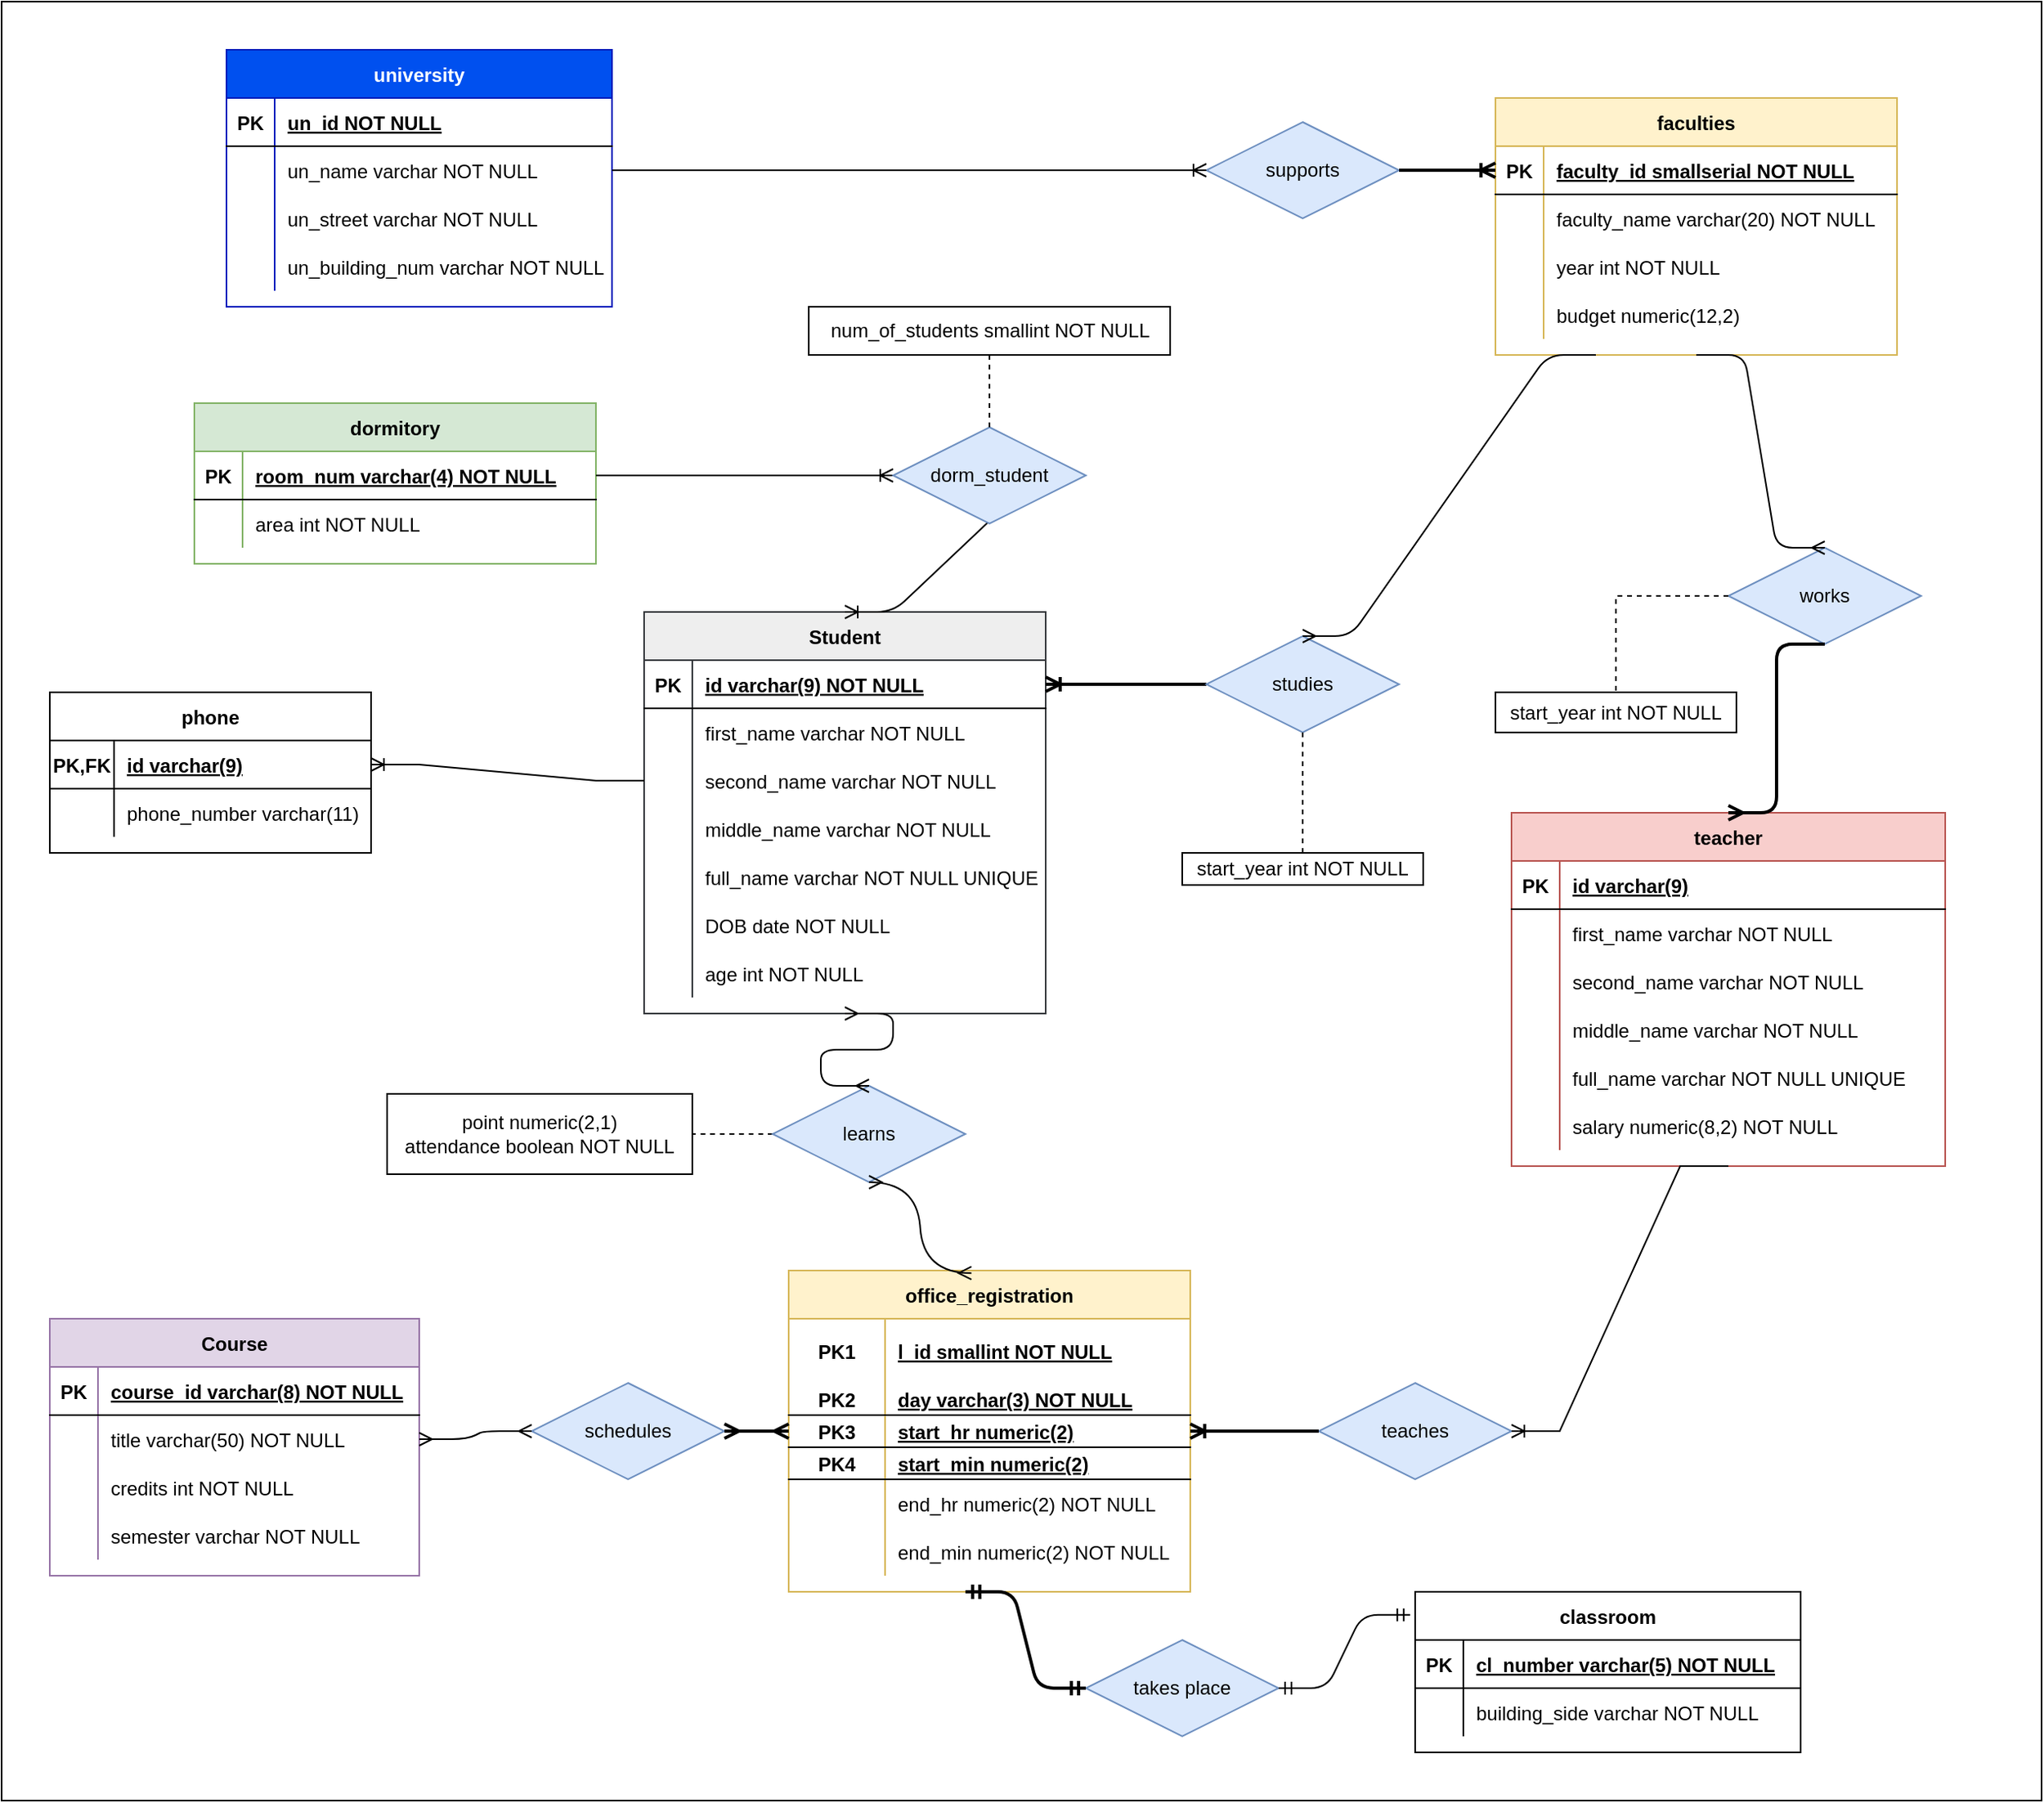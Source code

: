 <mxfile version="15.4.3" type="device"><diagram id="R2lEEEUBdFMjLlhIrx00" name="Page-1"><mxGraphModel dx="2141" dy="715" grid="1" gridSize="10" guides="1" tooltips="1" connect="1" arrows="1" fold="1" page="1" pageScale="1" pageWidth="850" pageHeight="1100" math="0" shadow="0" extFonts="Permanent Marker^https://fonts.googleapis.com/css?family=Permanent+Marker"><root><mxCell id="0"/><mxCell id="1" parent="0"/><mxCell id="9SO_1RbYTi_O8wC_9cho-246" value="" style="rounded=0;whiteSpace=wrap;html=1;strokeColor=#000000;" vertex="1" parent="1"><mxGeometry x="-100" y="20" width="1270" height="1120" as="geometry"/></mxCell><mxCell id="C-vyLk0tnHw3VtMMgP7b-13" value="Student" style="shape=table;startSize=30;container=1;collapsible=1;childLayout=tableLayout;fixedRows=1;rowLines=0;fontStyle=1;align=center;resizeLast=1;fillColor=#eeeeee;strokeColor=#36393d;" parent="1" vertex="1"><mxGeometry x="300" y="400" width="250" height="250" as="geometry"/></mxCell><mxCell id="C-vyLk0tnHw3VtMMgP7b-14" value="" style="shape=partialRectangle;collapsible=0;dropTarget=0;pointerEvents=0;fillColor=none;points=[[0,0.5],[1,0.5]];portConstraint=eastwest;top=0;left=0;right=0;bottom=1;" parent="C-vyLk0tnHw3VtMMgP7b-13" vertex="1"><mxGeometry y="30" width="250" height="30" as="geometry"/></mxCell><mxCell id="C-vyLk0tnHw3VtMMgP7b-15" value="PK" style="shape=partialRectangle;overflow=hidden;connectable=0;fillColor=none;top=0;left=0;bottom=0;right=0;fontStyle=1;" parent="C-vyLk0tnHw3VtMMgP7b-14" vertex="1"><mxGeometry width="30" height="30" as="geometry"><mxRectangle width="30" height="30" as="alternateBounds"/></mxGeometry></mxCell><mxCell id="C-vyLk0tnHw3VtMMgP7b-16" value="id varchar(9) NOT NULL " style="shape=partialRectangle;overflow=hidden;connectable=0;fillColor=none;top=0;left=0;bottom=0;right=0;align=left;spacingLeft=6;fontStyle=5;" parent="C-vyLk0tnHw3VtMMgP7b-14" vertex="1"><mxGeometry x="30" width="220" height="30" as="geometry"><mxRectangle width="220" height="30" as="alternateBounds"/></mxGeometry></mxCell><mxCell id="C-vyLk0tnHw3VtMMgP7b-20" value="" style="shape=partialRectangle;collapsible=0;dropTarget=0;pointerEvents=0;fillColor=none;points=[[0,0.5],[1,0.5]];portConstraint=eastwest;top=0;left=0;right=0;bottom=0;" parent="C-vyLk0tnHw3VtMMgP7b-13" vertex="1"><mxGeometry y="60" width="250" height="30" as="geometry"/></mxCell><mxCell id="C-vyLk0tnHw3VtMMgP7b-21" value="" style="shape=partialRectangle;overflow=hidden;connectable=0;fillColor=none;top=0;left=0;bottom=0;right=0;" parent="C-vyLk0tnHw3VtMMgP7b-20" vertex="1"><mxGeometry width="30" height="30" as="geometry"><mxRectangle width="30" height="30" as="alternateBounds"/></mxGeometry></mxCell><mxCell id="C-vyLk0tnHw3VtMMgP7b-22" value="first_name varchar NOT NULL" style="shape=partialRectangle;overflow=hidden;connectable=0;fillColor=none;top=0;left=0;bottom=0;right=0;align=left;spacingLeft=6;" parent="C-vyLk0tnHw3VtMMgP7b-20" vertex="1"><mxGeometry x="30" width="220" height="30" as="geometry"><mxRectangle width="220" height="30" as="alternateBounds"/></mxGeometry></mxCell><mxCell id="9SO_1RbYTi_O8wC_9cho-7" style="shape=partialRectangle;collapsible=0;dropTarget=0;pointerEvents=0;fillColor=none;points=[[0,0.5],[1,0.5]];portConstraint=eastwest;top=0;left=0;right=0;bottom=0;" vertex="1" parent="C-vyLk0tnHw3VtMMgP7b-13"><mxGeometry y="90" width="250" height="30" as="geometry"/></mxCell><mxCell id="9SO_1RbYTi_O8wC_9cho-8" style="shape=partialRectangle;overflow=hidden;connectable=0;fillColor=none;top=0;left=0;bottom=0;right=0;" vertex="1" parent="9SO_1RbYTi_O8wC_9cho-7"><mxGeometry width="30" height="30" as="geometry"><mxRectangle width="30" height="30" as="alternateBounds"/></mxGeometry></mxCell><mxCell id="9SO_1RbYTi_O8wC_9cho-9" value="second_name varchar NOT NULL" style="shape=partialRectangle;overflow=hidden;connectable=0;fillColor=none;top=0;left=0;bottom=0;right=0;align=left;spacingLeft=6;" vertex="1" parent="9SO_1RbYTi_O8wC_9cho-7"><mxGeometry x="30" width="220" height="30" as="geometry"><mxRectangle width="220" height="30" as="alternateBounds"/></mxGeometry></mxCell><mxCell id="9SO_1RbYTi_O8wC_9cho-10" style="shape=partialRectangle;collapsible=0;dropTarget=0;pointerEvents=0;fillColor=none;points=[[0,0.5],[1,0.5]];portConstraint=eastwest;top=0;left=0;right=0;bottom=0;" vertex="1" parent="C-vyLk0tnHw3VtMMgP7b-13"><mxGeometry y="120" width="250" height="30" as="geometry"/></mxCell><mxCell id="9SO_1RbYTi_O8wC_9cho-11" style="shape=partialRectangle;overflow=hidden;connectable=0;fillColor=none;top=0;left=0;bottom=0;right=0;" vertex="1" parent="9SO_1RbYTi_O8wC_9cho-10"><mxGeometry width="30" height="30" as="geometry"><mxRectangle width="30" height="30" as="alternateBounds"/></mxGeometry></mxCell><mxCell id="9SO_1RbYTi_O8wC_9cho-12" value="middle_name varchar NOT NULL" style="shape=partialRectangle;overflow=hidden;connectable=0;fillColor=none;top=0;left=0;bottom=0;right=0;align=left;spacingLeft=6;" vertex="1" parent="9SO_1RbYTi_O8wC_9cho-10"><mxGeometry x="30" width="220" height="30" as="geometry"><mxRectangle width="220" height="30" as="alternateBounds"/></mxGeometry></mxCell><mxCell id="9SO_1RbYTi_O8wC_9cho-13" style="shape=partialRectangle;collapsible=0;dropTarget=0;pointerEvents=0;fillColor=none;points=[[0,0.5],[1,0.5]];portConstraint=eastwest;top=0;left=0;right=0;bottom=0;" vertex="1" parent="C-vyLk0tnHw3VtMMgP7b-13"><mxGeometry y="150" width="250" height="30" as="geometry"/></mxCell><mxCell id="9SO_1RbYTi_O8wC_9cho-14" style="shape=partialRectangle;overflow=hidden;connectable=0;fillColor=none;top=0;left=0;bottom=0;right=0;" vertex="1" parent="9SO_1RbYTi_O8wC_9cho-13"><mxGeometry width="30" height="30" as="geometry"><mxRectangle width="30" height="30" as="alternateBounds"/></mxGeometry></mxCell><mxCell id="9SO_1RbYTi_O8wC_9cho-15" value="full_name varchar NOT NULL UNIQUE" style="shape=partialRectangle;overflow=hidden;connectable=0;fillColor=none;top=0;left=0;bottom=0;right=0;align=left;spacingLeft=6;" vertex="1" parent="9SO_1RbYTi_O8wC_9cho-13"><mxGeometry x="30" width="220" height="30" as="geometry"><mxRectangle width="220" height="30" as="alternateBounds"/></mxGeometry></mxCell><mxCell id="9SO_1RbYTi_O8wC_9cho-16" style="shape=partialRectangle;collapsible=0;dropTarget=0;pointerEvents=0;fillColor=none;points=[[0,0.5],[1,0.5]];portConstraint=eastwest;top=0;left=0;right=0;bottom=0;" vertex="1" parent="C-vyLk0tnHw3VtMMgP7b-13"><mxGeometry y="180" width="250" height="30" as="geometry"/></mxCell><mxCell id="9SO_1RbYTi_O8wC_9cho-17" style="shape=partialRectangle;overflow=hidden;connectable=0;fillColor=none;top=0;left=0;bottom=0;right=0;" vertex="1" parent="9SO_1RbYTi_O8wC_9cho-16"><mxGeometry width="30" height="30" as="geometry"><mxRectangle width="30" height="30" as="alternateBounds"/></mxGeometry></mxCell><mxCell id="9SO_1RbYTi_O8wC_9cho-18" value="DOB date NOT NULL" style="shape=partialRectangle;overflow=hidden;connectable=0;fillColor=none;top=0;left=0;bottom=0;right=0;align=left;spacingLeft=6;" vertex="1" parent="9SO_1RbYTi_O8wC_9cho-16"><mxGeometry x="30" width="220" height="30" as="geometry"><mxRectangle width="220" height="30" as="alternateBounds"/></mxGeometry></mxCell><mxCell id="9SO_1RbYTi_O8wC_9cho-19" style="shape=partialRectangle;collapsible=0;dropTarget=0;pointerEvents=0;fillColor=none;points=[[0,0.5],[1,0.5]];portConstraint=eastwest;top=0;left=0;right=0;bottom=0;" vertex="1" parent="C-vyLk0tnHw3VtMMgP7b-13"><mxGeometry y="210" width="250" height="30" as="geometry"/></mxCell><mxCell id="9SO_1RbYTi_O8wC_9cho-20" style="shape=partialRectangle;overflow=hidden;connectable=0;fillColor=none;top=0;left=0;bottom=0;right=0;" vertex="1" parent="9SO_1RbYTi_O8wC_9cho-19"><mxGeometry width="30" height="30" as="geometry"><mxRectangle width="30" height="30" as="alternateBounds"/></mxGeometry></mxCell><mxCell id="9SO_1RbYTi_O8wC_9cho-21" value="age int NOT NULL" style="shape=partialRectangle;overflow=hidden;connectable=0;fillColor=none;top=0;left=0;bottom=0;right=0;align=left;spacingLeft=6;" vertex="1" parent="9SO_1RbYTi_O8wC_9cho-19"><mxGeometry x="30" width="220" height="30" as="geometry"><mxRectangle width="220" height="30" as="alternateBounds"/></mxGeometry></mxCell><mxCell id="C-vyLk0tnHw3VtMMgP7b-23" value="dormitory" style="shape=table;startSize=30;container=1;collapsible=1;childLayout=tableLayout;fixedRows=1;rowLines=0;fontStyle=1;align=center;resizeLast=1;fillColor=#d5e8d4;strokeColor=#82b366;" parent="1" vertex="1"><mxGeometry x="20" y="270" width="250" height="100" as="geometry"/></mxCell><mxCell id="C-vyLk0tnHw3VtMMgP7b-24" value="" style="shape=partialRectangle;collapsible=0;dropTarget=0;pointerEvents=0;fillColor=none;points=[[0,0.5],[1,0.5]];portConstraint=eastwest;top=0;left=0;right=0;bottom=1;" parent="C-vyLk0tnHw3VtMMgP7b-23" vertex="1"><mxGeometry y="30" width="250" height="30" as="geometry"/></mxCell><mxCell id="C-vyLk0tnHw3VtMMgP7b-25" value="PK" style="shape=partialRectangle;overflow=hidden;connectable=0;fillColor=none;top=0;left=0;bottom=0;right=0;fontStyle=1;" parent="C-vyLk0tnHw3VtMMgP7b-24" vertex="1"><mxGeometry width="30" height="30" as="geometry"><mxRectangle width="30" height="30" as="alternateBounds"/></mxGeometry></mxCell><mxCell id="C-vyLk0tnHw3VtMMgP7b-26" value="room_num varchar(4) NOT NULL " style="shape=partialRectangle;overflow=hidden;connectable=0;fillColor=none;top=0;left=0;bottom=0;right=0;align=left;spacingLeft=6;fontStyle=5;" parent="C-vyLk0tnHw3VtMMgP7b-24" vertex="1"><mxGeometry x="30" width="220" height="30" as="geometry"><mxRectangle width="220" height="30" as="alternateBounds"/></mxGeometry></mxCell><mxCell id="C-vyLk0tnHw3VtMMgP7b-27" value="" style="shape=partialRectangle;collapsible=0;dropTarget=0;pointerEvents=0;fillColor=none;points=[[0,0.5],[1,0.5]];portConstraint=eastwest;top=0;left=0;right=0;bottom=0;" parent="C-vyLk0tnHw3VtMMgP7b-23" vertex="1"><mxGeometry y="60" width="250" height="30" as="geometry"/></mxCell><mxCell id="C-vyLk0tnHw3VtMMgP7b-28" value="" style="shape=partialRectangle;overflow=hidden;connectable=0;fillColor=none;top=0;left=0;bottom=0;right=0;" parent="C-vyLk0tnHw3VtMMgP7b-27" vertex="1"><mxGeometry width="30" height="30" as="geometry"><mxRectangle width="30" height="30" as="alternateBounds"/></mxGeometry></mxCell><mxCell id="C-vyLk0tnHw3VtMMgP7b-29" value="area int NOT NULL" style="shape=partialRectangle;overflow=hidden;connectable=0;fillColor=none;top=0;left=0;bottom=0;right=0;align=left;spacingLeft=6;" parent="C-vyLk0tnHw3VtMMgP7b-27" vertex="1"><mxGeometry x="30" width="220" height="30" as="geometry"><mxRectangle width="220" height="30" as="alternateBounds"/></mxGeometry></mxCell><mxCell id="9SO_1RbYTi_O8wC_9cho-22" value="" style="edgeStyle=entityRelationEdgeStyle;fontSize=12;html=1;endArrow=ERoneToMany;rounded=0;exitX=1;exitY=0.5;exitDx=0;exitDy=0;entryX=0;entryY=0.5;entryDx=0;entryDy=0;" edge="1" parent="1" source="C-vyLk0tnHw3VtMMgP7b-24" target="9SO_1RbYTi_O8wC_9cho-40"><mxGeometry width="100" height="100" relative="1" as="geometry"><mxPoint x="280" y="310" as="sourcePoint"/><mxPoint x="380" y="210" as="targetPoint"/></mxGeometry></mxCell><mxCell id="9SO_1RbYTi_O8wC_9cho-23" value="" style="edgeStyle=entityRelationEdgeStyle;fontSize=12;html=1;endArrow=ERoneToMany;rounded=1;exitX=1;exitY=0.5;exitDx=0;exitDy=0;entryX=0.5;entryY=0;entryDx=0;entryDy=0;" edge="1" parent="1" source="9SO_1RbYTi_O8wC_9cho-40" target="C-vyLk0tnHw3VtMMgP7b-13"><mxGeometry width="100" height="100" relative="1" as="geometry"><mxPoint x="260" y="430" as="sourcePoint"/><mxPoint x="360" y="330" as="targetPoint"/></mxGeometry></mxCell><mxCell id="9SO_1RbYTi_O8wC_9cho-26" value="phone" style="shape=table;startSize=30;container=1;collapsible=1;childLayout=tableLayout;fixedRows=1;rowLines=0;fontStyle=1;align=center;resizeLast=1;strokeColor=default;" vertex="1" parent="1"><mxGeometry x="-70" y="450" width="200" height="100" as="geometry"/></mxCell><mxCell id="9SO_1RbYTi_O8wC_9cho-27" value="" style="shape=partialRectangle;collapsible=0;dropTarget=0;pointerEvents=0;fillColor=none;top=0;left=0;bottom=1;right=0;points=[[0,0.5],[1,0.5]];portConstraint=eastwest;strokeColor=default;" vertex="1" parent="9SO_1RbYTi_O8wC_9cho-26"><mxGeometry y="30" width="200" height="30" as="geometry"/></mxCell><mxCell id="9SO_1RbYTi_O8wC_9cho-28" value="PK,FK" style="shape=partialRectangle;connectable=0;fillColor=none;top=0;left=0;bottom=0;right=0;fontStyle=1;overflow=hidden;strokeColor=default;" vertex="1" parent="9SO_1RbYTi_O8wC_9cho-27"><mxGeometry width="40" height="30" as="geometry"><mxRectangle width="40" height="30" as="alternateBounds"/></mxGeometry></mxCell><mxCell id="9SO_1RbYTi_O8wC_9cho-29" value="id varchar(9)" style="shape=partialRectangle;connectable=0;fillColor=none;top=0;left=0;bottom=0;right=0;align=left;spacingLeft=6;fontStyle=5;overflow=hidden;strokeColor=default;" vertex="1" parent="9SO_1RbYTi_O8wC_9cho-27"><mxGeometry x="40" width="160" height="30" as="geometry"><mxRectangle width="160" height="30" as="alternateBounds"/></mxGeometry></mxCell><mxCell id="9SO_1RbYTi_O8wC_9cho-30" value="" style="shape=partialRectangle;collapsible=0;dropTarget=0;pointerEvents=0;fillColor=none;top=0;left=0;bottom=0;right=0;points=[[0,0.5],[1,0.5]];portConstraint=eastwest;strokeColor=default;" vertex="1" parent="9SO_1RbYTi_O8wC_9cho-26"><mxGeometry y="60" width="200" height="30" as="geometry"/></mxCell><mxCell id="9SO_1RbYTi_O8wC_9cho-31" value="" style="shape=partialRectangle;connectable=0;fillColor=none;top=0;left=0;bottom=0;right=0;editable=1;overflow=hidden;strokeColor=default;" vertex="1" parent="9SO_1RbYTi_O8wC_9cho-30"><mxGeometry width="40" height="30" as="geometry"><mxRectangle width="40" height="30" as="alternateBounds"/></mxGeometry></mxCell><mxCell id="9SO_1RbYTi_O8wC_9cho-32" value="phone_number varchar(11)" style="shape=partialRectangle;connectable=0;fillColor=none;top=0;left=0;bottom=0;right=0;align=left;spacingLeft=6;overflow=hidden;strokeColor=default;" vertex="1" parent="9SO_1RbYTi_O8wC_9cho-30"><mxGeometry x="40" width="160" height="30" as="geometry"><mxRectangle width="160" height="30" as="alternateBounds"/></mxGeometry></mxCell><mxCell id="9SO_1RbYTi_O8wC_9cho-39" value="" style="edgeStyle=entityRelationEdgeStyle;fontSize=12;html=1;endArrow=ERoneToMany;rounded=0;exitX=0;exitY=0.5;exitDx=0;exitDy=0;entryX=1;entryY=0.5;entryDx=0;entryDy=0;" edge="1" parent="1" source="9SO_1RbYTi_O8wC_9cho-7" target="9SO_1RbYTi_O8wC_9cho-27"><mxGeometry width="100" height="100" relative="1" as="geometry"><mxPoint x="350" y="610" as="sourcePoint"/><mxPoint x="450" y="510" as="targetPoint"/></mxGeometry></mxCell><mxCell id="9SO_1RbYTi_O8wC_9cho-40" value="dorm_student" style="shape=rhombus;perimeter=rhombusPerimeter;whiteSpace=wrap;html=1;align=center;strokeColor=#6c8ebf;fillColor=#dae8fc;" vertex="1" parent="1"><mxGeometry x="455" y="285" width="120" height="60" as="geometry"/></mxCell><mxCell id="9SO_1RbYTi_O8wC_9cho-41" value="&lt;span style=&quot;text-align: left&quot;&gt;num_of_students smallint NOT NULL&lt;/span&gt;" style="whiteSpace=wrap;html=1;align=center;strokeColor=default;" vertex="1" parent="1"><mxGeometry x="402.5" y="210" width="225" height="30" as="geometry"/></mxCell><mxCell id="9SO_1RbYTi_O8wC_9cho-44" value="" style="endArrow=none;html=1;rounded=0;dashed=1;edgeStyle=orthogonalEdgeStyle;exitX=0.5;exitY=1;exitDx=0;exitDy=0;entryX=0.5;entryY=0;entryDx=0;entryDy=0;" edge="1" parent="1" source="9SO_1RbYTi_O8wC_9cho-41" target="9SO_1RbYTi_O8wC_9cho-40"><mxGeometry relative="1" as="geometry"><mxPoint x="410" y="330" as="sourcePoint"/><mxPoint x="570" y="330" as="targetPoint"/></mxGeometry></mxCell><mxCell id="9SO_1RbYTi_O8wC_9cho-46" value="Course" style="shape=table;startSize=30;container=1;collapsible=1;childLayout=tableLayout;fixedRows=1;rowLines=0;fontStyle=1;align=center;resizeLast=1;strokeColor=#9673a6;fillColor=#e1d5e7;" vertex="1" parent="1"><mxGeometry x="-70" y="840" width="230" height="160" as="geometry"/></mxCell><mxCell id="9SO_1RbYTi_O8wC_9cho-47" value="" style="shape=partialRectangle;collapsible=0;dropTarget=0;pointerEvents=0;fillColor=none;top=0;left=0;bottom=1;right=0;points=[[0,0.5],[1,0.5]];portConstraint=eastwest;strokeColor=default;" vertex="1" parent="9SO_1RbYTi_O8wC_9cho-46"><mxGeometry y="30" width="230" height="30" as="geometry"/></mxCell><mxCell id="9SO_1RbYTi_O8wC_9cho-48" value="PK" style="shape=partialRectangle;connectable=0;fillColor=none;top=0;left=0;bottom=0;right=0;fontStyle=1;overflow=hidden;strokeColor=default;" vertex="1" parent="9SO_1RbYTi_O8wC_9cho-47"><mxGeometry width="30" height="30" as="geometry"><mxRectangle width="30" height="30" as="alternateBounds"/></mxGeometry></mxCell><mxCell id="9SO_1RbYTi_O8wC_9cho-49" value="course_id varchar(8) NOT NULL" style="shape=partialRectangle;connectable=0;fillColor=none;top=0;left=0;bottom=0;right=0;align=left;spacingLeft=6;fontStyle=5;overflow=hidden;strokeColor=default;" vertex="1" parent="9SO_1RbYTi_O8wC_9cho-47"><mxGeometry x="30" width="200" height="30" as="geometry"><mxRectangle width="200" height="30" as="alternateBounds"/></mxGeometry></mxCell><mxCell id="9SO_1RbYTi_O8wC_9cho-50" value="" style="shape=partialRectangle;collapsible=0;dropTarget=0;pointerEvents=0;fillColor=none;top=0;left=0;bottom=0;right=0;points=[[0,0.5],[1,0.5]];portConstraint=eastwest;strokeColor=default;" vertex="1" parent="9SO_1RbYTi_O8wC_9cho-46"><mxGeometry y="60" width="230" height="30" as="geometry"/></mxCell><mxCell id="9SO_1RbYTi_O8wC_9cho-51" value="" style="shape=partialRectangle;connectable=0;fillColor=none;top=0;left=0;bottom=0;right=0;editable=1;overflow=hidden;strokeColor=default;" vertex="1" parent="9SO_1RbYTi_O8wC_9cho-50"><mxGeometry width="30" height="30" as="geometry"><mxRectangle width="30" height="30" as="alternateBounds"/></mxGeometry></mxCell><mxCell id="9SO_1RbYTi_O8wC_9cho-52" value="title varchar(50) NOT NULL" style="shape=partialRectangle;connectable=0;fillColor=none;top=0;left=0;bottom=0;right=0;align=left;spacingLeft=6;overflow=hidden;strokeColor=default;" vertex="1" parent="9SO_1RbYTi_O8wC_9cho-50"><mxGeometry x="30" width="200" height="30" as="geometry"><mxRectangle width="200" height="30" as="alternateBounds"/></mxGeometry></mxCell><mxCell id="9SO_1RbYTi_O8wC_9cho-53" value="" style="shape=partialRectangle;collapsible=0;dropTarget=0;pointerEvents=0;fillColor=none;top=0;left=0;bottom=0;right=0;points=[[0,0.5],[1,0.5]];portConstraint=eastwest;strokeColor=default;" vertex="1" parent="9SO_1RbYTi_O8wC_9cho-46"><mxGeometry y="90" width="230" height="30" as="geometry"/></mxCell><mxCell id="9SO_1RbYTi_O8wC_9cho-54" value="" style="shape=partialRectangle;connectable=0;fillColor=none;top=0;left=0;bottom=0;right=0;editable=1;overflow=hidden;strokeColor=default;" vertex="1" parent="9SO_1RbYTi_O8wC_9cho-53"><mxGeometry width="30" height="30" as="geometry"><mxRectangle width="30" height="30" as="alternateBounds"/></mxGeometry></mxCell><mxCell id="9SO_1RbYTi_O8wC_9cho-55" value="credits int NOT NULL" style="shape=partialRectangle;connectable=0;fillColor=none;top=0;left=0;bottom=0;right=0;align=left;spacingLeft=6;overflow=hidden;strokeColor=default;" vertex="1" parent="9SO_1RbYTi_O8wC_9cho-53"><mxGeometry x="30" width="200" height="30" as="geometry"><mxRectangle width="200" height="30" as="alternateBounds"/></mxGeometry></mxCell><mxCell id="9SO_1RbYTi_O8wC_9cho-56" value="" style="shape=partialRectangle;collapsible=0;dropTarget=0;pointerEvents=0;fillColor=none;top=0;left=0;bottom=0;right=0;points=[[0,0.5],[1,0.5]];portConstraint=eastwest;strokeColor=default;" vertex="1" parent="9SO_1RbYTi_O8wC_9cho-46"><mxGeometry y="120" width="230" height="30" as="geometry"/></mxCell><mxCell id="9SO_1RbYTi_O8wC_9cho-57" value="" style="shape=partialRectangle;connectable=0;fillColor=none;top=0;left=0;bottom=0;right=0;editable=1;overflow=hidden;strokeColor=default;" vertex="1" parent="9SO_1RbYTi_O8wC_9cho-56"><mxGeometry width="30" height="30" as="geometry"><mxRectangle width="30" height="30" as="alternateBounds"/></mxGeometry></mxCell><mxCell id="9SO_1RbYTi_O8wC_9cho-58" value="semester varchar NOT NULL" style="shape=partialRectangle;connectable=0;fillColor=none;top=0;left=0;bottom=0;right=0;align=left;spacingLeft=6;overflow=hidden;strokeColor=default;" vertex="1" parent="9SO_1RbYTi_O8wC_9cho-56"><mxGeometry x="30" width="200" height="30" as="geometry"><mxRectangle width="200" height="30" as="alternateBounds"/></mxGeometry></mxCell><mxCell id="9SO_1RbYTi_O8wC_9cho-238" style="edgeStyle=orthogonalEdgeStyle;curved=1;orthogonalLoop=1;jettySize=auto;html=1;entryX=1;entryY=0.5;entryDx=0;entryDy=0;endArrow=none;endFill=0;dashed=1;" edge="1" parent="1" source="9SO_1RbYTi_O8wC_9cho-59" target="9SO_1RbYTi_O8wC_9cho-182"><mxGeometry relative="1" as="geometry"/></mxCell><mxCell id="9SO_1RbYTi_O8wC_9cho-59" value="learns" style="shape=rhombus;perimeter=rhombusPerimeter;whiteSpace=wrap;html=1;align=center;strokeColor=#6c8ebf;fillColor=#dae8fc;" vertex="1" parent="1"><mxGeometry x="380" y="695" width="120" height="60" as="geometry"/></mxCell><mxCell id="9SO_1RbYTi_O8wC_9cho-106" value="office_registration" style="shape=table;startSize=30;container=1;collapsible=1;childLayout=tableLayout;fixedRows=1;rowLines=0;fontStyle=1;align=center;resizeLast=1;strokeColor=#d6b656;fillColor=#fff2cc;" vertex="1" parent="1"><mxGeometry x="390" y="810" width="250" height="200" as="geometry"/></mxCell><mxCell id="9SO_1RbYTi_O8wC_9cho-107" value="" style="shape=partialRectangle;collapsible=0;dropTarget=0;pointerEvents=0;fillColor=none;top=0;left=0;bottom=0;right=0;points=[[0,0.5],[1,0.5]];portConstraint=eastwest;strokeColor=#000000;" vertex="1" parent="9SO_1RbYTi_O8wC_9cho-106"><mxGeometry y="30" width="250" height="40" as="geometry"/></mxCell><mxCell id="9SO_1RbYTi_O8wC_9cho-108" value="PK1" style="shape=partialRectangle;connectable=0;fillColor=none;top=0;left=0;bottom=0;right=0;fontStyle=1;overflow=hidden;strokeColor=#000000;" vertex="1" parent="9SO_1RbYTi_O8wC_9cho-107"><mxGeometry width="60" height="40" as="geometry"><mxRectangle width="60" height="40" as="alternateBounds"/></mxGeometry></mxCell><mxCell id="9SO_1RbYTi_O8wC_9cho-109" value="l_id smallint NOT NULL" style="shape=partialRectangle;connectable=0;fillColor=none;top=0;left=0;bottom=0;right=0;align=left;spacingLeft=6;fontStyle=5;overflow=hidden;strokeColor=#000000;" vertex="1" parent="9SO_1RbYTi_O8wC_9cho-107"><mxGeometry x="60" width="190" height="40" as="geometry"><mxRectangle width="190" height="40" as="alternateBounds"/></mxGeometry></mxCell><mxCell id="9SO_1RbYTi_O8wC_9cho-131" style="shape=partialRectangle;collapsible=0;dropTarget=0;pointerEvents=0;fillColor=none;top=0;left=0;bottom=1;right=0;points=[[0,0.5],[1,0.5]];portConstraint=eastwest;strokeColor=#000000;" vertex="1" parent="9SO_1RbYTi_O8wC_9cho-106"><mxGeometry y="70" width="250" height="20" as="geometry"/></mxCell><mxCell id="9SO_1RbYTi_O8wC_9cho-132" value="PK2" style="shape=partialRectangle;connectable=0;fillColor=none;top=0;left=0;bottom=0;right=0;fontStyle=1;overflow=hidden;strokeColor=#000000;" vertex="1" parent="9SO_1RbYTi_O8wC_9cho-131"><mxGeometry width="60" height="20" as="geometry"><mxRectangle width="60" height="20" as="alternateBounds"/></mxGeometry></mxCell><mxCell id="9SO_1RbYTi_O8wC_9cho-133" value="day varchar(3) NOT NULL" style="shape=partialRectangle;connectable=0;fillColor=none;top=0;left=0;bottom=0;right=0;align=left;spacingLeft=6;fontStyle=5;overflow=hidden;strokeColor=#000000;" vertex="1" parent="9SO_1RbYTi_O8wC_9cho-131"><mxGeometry x="60" width="190" height="20" as="geometry"><mxRectangle width="190" height="20" as="alternateBounds"/></mxGeometry></mxCell><mxCell id="9SO_1RbYTi_O8wC_9cho-128" style="shape=partialRectangle;collapsible=0;dropTarget=0;pointerEvents=0;fillColor=none;top=0;left=0;bottom=1;right=0;points=[[0,0.5],[1,0.5]];portConstraint=eastwest;strokeColor=#000000;" vertex="1" parent="9SO_1RbYTi_O8wC_9cho-106"><mxGeometry y="90" width="250" height="20" as="geometry"/></mxCell><mxCell id="9SO_1RbYTi_O8wC_9cho-129" value="PK3" style="shape=partialRectangle;connectable=0;fillColor=none;top=0;left=0;bottom=0;right=0;fontStyle=1;overflow=hidden;strokeColor=#000000;" vertex="1" parent="9SO_1RbYTi_O8wC_9cho-128"><mxGeometry width="60" height="20" as="geometry"><mxRectangle width="60" height="20" as="alternateBounds"/></mxGeometry></mxCell><mxCell id="9SO_1RbYTi_O8wC_9cho-130" value="start_hr numeric(2)" style="shape=partialRectangle;connectable=0;fillColor=none;top=0;left=0;bottom=0;right=0;align=left;spacingLeft=6;fontStyle=5;overflow=hidden;strokeColor=#000000;" vertex="1" parent="9SO_1RbYTi_O8wC_9cho-128"><mxGeometry x="60" width="190" height="20" as="geometry"><mxRectangle width="190" height="20" as="alternateBounds"/></mxGeometry></mxCell><mxCell id="9SO_1RbYTi_O8wC_9cho-134" style="shape=partialRectangle;collapsible=0;dropTarget=0;pointerEvents=0;fillColor=none;top=0;left=0;bottom=1;right=0;points=[[0,0.5],[1,0.5]];portConstraint=eastwest;strokeColor=#000000;" vertex="1" parent="9SO_1RbYTi_O8wC_9cho-106"><mxGeometry y="110" width="250" height="20" as="geometry"/></mxCell><mxCell id="9SO_1RbYTi_O8wC_9cho-135" value="PK4" style="shape=partialRectangle;connectable=0;fillColor=none;top=0;left=0;bottom=0;right=0;fontStyle=1;overflow=hidden;strokeColor=#000000;" vertex="1" parent="9SO_1RbYTi_O8wC_9cho-134"><mxGeometry width="60" height="20" as="geometry"><mxRectangle width="60" height="20" as="alternateBounds"/></mxGeometry></mxCell><mxCell id="9SO_1RbYTi_O8wC_9cho-136" value="start_min numeric(2)" style="shape=partialRectangle;connectable=0;fillColor=none;top=0;left=0;bottom=0;right=0;align=left;spacingLeft=6;fontStyle=5;overflow=hidden;strokeColor=#000000;" vertex="1" parent="9SO_1RbYTi_O8wC_9cho-134"><mxGeometry x="60" width="190" height="20" as="geometry"><mxRectangle width="190" height="20" as="alternateBounds"/></mxGeometry></mxCell><mxCell id="9SO_1RbYTi_O8wC_9cho-113" value="" style="shape=partialRectangle;collapsible=0;dropTarget=0;pointerEvents=0;fillColor=none;top=0;left=0;bottom=0;right=0;points=[[0,0.5],[1,0.5]];portConstraint=eastwest;strokeColor=#000000;" vertex="1" parent="9SO_1RbYTi_O8wC_9cho-106"><mxGeometry y="130" width="250" height="30" as="geometry"/></mxCell><mxCell id="9SO_1RbYTi_O8wC_9cho-114" value="" style="shape=partialRectangle;connectable=0;fillColor=none;top=0;left=0;bottom=0;right=0;editable=1;overflow=hidden;strokeColor=#000000;" vertex="1" parent="9SO_1RbYTi_O8wC_9cho-113"><mxGeometry width="60" height="30" as="geometry"><mxRectangle width="60" height="30" as="alternateBounds"/></mxGeometry></mxCell><mxCell id="9SO_1RbYTi_O8wC_9cho-115" value="end_hr numeric(2) NOT NULL" style="shape=partialRectangle;connectable=0;fillColor=none;top=0;left=0;bottom=0;right=0;align=left;spacingLeft=6;overflow=hidden;strokeColor=#000000;" vertex="1" parent="9SO_1RbYTi_O8wC_9cho-113"><mxGeometry x="60" width="190" height="30" as="geometry"><mxRectangle width="190" height="30" as="alternateBounds"/></mxGeometry></mxCell><mxCell id="9SO_1RbYTi_O8wC_9cho-116" value="" style="shape=partialRectangle;collapsible=0;dropTarget=0;pointerEvents=0;fillColor=none;top=0;left=0;bottom=0;right=0;points=[[0,0.5],[1,0.5]];portConstraint=eastwest;strokeColor=#000000;" vertex="1" parent="9SO_1RbYTi_O8wC_9cho-106"><mxGeometry y="160" width="250" height="30" as="geometry"/></mxCell><mxCell id="9SO_1RbYTi_O8wC_9cho-117" value="" style="shape=partialRectangle;connectable=0;fillColor=none;top=0;left=0;bottom=0;right=0;editable=1;overflow=hidden;strokeColor=#000000;" vertex="1" parent="9SO_1RbYTi_O8wC_9cho-116"><mxGeometry width="60" height="30" as="geometry"><mxRectangle width="60" height="30" as="alternateBounds"/></mxGeometry></mxCell><mxCell id="9SO_1RbYTi_O8wC_9cho-118" value="end_min numeric(2) NOT NULL" style="shape=partialRectangle;connectable=0;fillColor=none;top=0;left=0;bottom=0;right=0;align=left;spacingLeft=6;overflow=hidden;strokeColor=#000000;" vertex="1" parent="9SO_1RbYTi_O8wC_9cho-116"><mxGeometry x="60" width="190" height="30" as="geometry"><mxRectangle width="190" height="30" as="alternateBounds"/></mxGeometry></mxCell><mxCell id="9SO_1RbYTi_O8wC_9cho-137" value="" style="edgeStyle=entityRelationEdgeStyle;fontSize=12;html=1;endArrow=ERmany;startArrow=ERmany;rounded=1;entryX=0.5;entryY=1;entryDx=0;entryDy=0;exitX=0.5;exitY=0;exitDx=0;exitDy=0;" edge="1" parent="1" source="9SO_1RbYTi_O8wC_9cho-59" target="C-vyLk0tnHw3VtMMgP7b-13"><mxGeometry width="100" height="100" relative="1" as="geometry"><mxPoint x="470" y="770" as="sourcePoint"/><mxPoint x="570" y="670" as="targetPoint"/></mxGeometry></mxCell><mxCell id="9SO_1RbYTi_O8wC_9cho-138" value="" style="edgeStyle=entityRelationEdgeStyle;fontSize=12;html=1;endArrow=ERmany;startArrow=ERmany;exitX=0.455;exitY=0.008;exitDx=0;exitDy=0;exitPerimeter=0;entryX=0.5;entryY=1;entryDx=0;entryDy=0;curved=1;" edge="1" parent="1" source="9SO_1RbYTi_O8wC_9cho-106" target="9SO_1RbYTi_O8wC_9cho-59"><mxGeometry width="100" height="100" relative="1" as="geometry"><mxPoint x="470" y="770" as="sourcePoint"/><mxPoint x="570" y="670" as="targetPoint"/></mxGeometry></mxCell><mxCell id="9SO_1RbYTi_O8wC_9cho-139" value="schedules" style="shape=rhombus;perimeter=rhombusPerimeter;whiteSpace=wrap;html=1;align=center;strokeColor=#6c8ebf;fillColor=#dae8fc;" vertex="1" parent="1"><mxGeometry x="230" y="880" width="120" height="60" as="geometry"/></mxCell><mxCell id="9SO_1RbYTi_O8wC_9cho-142" value="teacher" style="shape=table;startSize=30;container=1;collapsible=1;childLayout=tableLayout;fixedRows=1;rowLines=0;fontStyle=1;align=center;resizeLast=1;strokeColor=#b85450;fillColor=#f8cecc;" vertex="1" parent="1"><mxGeometry x="840" y="525" width="270" height="220" as="geometry"/></mxCell><mxCell id="9SO_1RbYTi_O8wC_9cho-143" value="" style="shape=partialRectangle;collapsible=0;dropTarget=0;pointerEvents=0;fillColor=none;top=0;left=0;bottom=1;right=0;points=[[0,0.5],[1,0.5]];portConstraint=eastwest;strokeColor=#000000;" vertex="1" parent="9SO_1RbYTi_O8wC_9cho-142"><mxGeometry y="30" width="270" height="30" as="geometry"/></mxCell><mxCell id="9SO_1RbYTi_O8wC_9cho-144" value="PK" style="shape=partialRectangle;connectable=0;fillColor=none;top=0;left=0;bottom=0;right=0;fontStyle=1;overflow=hidden;strokeColor=#000000;" vertex="1" parent="9SO_1RbYTi_O8wC_9cho-143"><mxGeometry width="30" height="30" as="geometry"><mxRectangle width="30" height="30" as="alternateBounds"/></mxGeometry></mxCell><mxCell id="9SO_1RbYTi_O8wC_9cho-145" value="id varchar(9)" style="shape=partialRectangle;connectable=0;fillColor=none;top=0;left=0;bottom=0;right=0;align=left;spacingLeft=6;fontStyle=5;overflow=hidden;strokeColor=#000000;" vertex="1" parent="9SO_1RbYTi_O8wC_9cho-143"><mxGeometry x="30" width="240" height="30" as="geometry"><mxRectangle width="240" height="30" as="alternateBounds"/></mxGeometry></mxCell><mxCell id="9SO_1RbYTi_O8wC_9cho-146" value="" style="shape=partialRectangle;collapsible=0;dropTarget=0;pointerEvents=0;fillColor=none;top=0;left=0;bottom=0;right=0;points=[[0,0.5],[1,0.5]];portConstraint=eastwest;strokeColor=#000000;" vertex="1" parent="9SO_1RbYTi_O8wC_9cho-142"><mxGeometry y="60" width="270" height="30" as="geometry"/></mxCell><mxCell id="9SO_1RbYTi_O8wC_9cho-147" value="" style="shape=partialRectangle;connectable=0;fillColor=none;top=0;left=0;bottom=0;right=0;editable=1;overflow=hidden;strokeColor=#000000;" vertex="1" parent="9SO_1RbYTi_O8wC_9cho-146"><mxGeometry width="30" height="30" as="geometry"><mxRectangle width="30" height="30" as="alternateBounds"/></mxGeometry></mxCell><mxCell id="9SO_1RbYTi_O8wC_9cho-148" value="first_name varchar NOT NULL" style="shape=partialRectangle;connectable=0;fillColor=none;top=0;left=0;bottom=0;right=0;align=left;spacingLeft=6;overflow=hidden;strokeColor=#000000;" vertex="1" parent="9SO_1RbYTi_O8wC_9cho-146"><mxGeometry x="30" width="240" height="30" as="geometry"><mxRectangle width="240" height="30" as="alternateBounds"/></mxGeometry></mxCell><mxCell id="9SO_1RbYTi_O8wC_9cho-149" value="" style="shape=partialRectangle;collapsible=0;dropTarget=0;pointerEvents=0;fillColor=none;top=0;left=0;bottom=0;right=0;points=[[0,0.5],[1,0.5]];portConstraint=eastwest;strokeColor=#000000;" vertex="1" parent="9SO_1RbYTi_O8wC_9cho-142"><mxGeometry y="90" width="270" height="30" as="geometry"/></mxCell><mxCell id="9SO_1RbYTi_O8wC_9cho-150" value="" style="shape=partialRectangle;connectable=0;fillColor=none;top=0;left=0;bottom=0;right=0;editable=1;overflow=hidden;strokeColor=#000000;" vertex="1" parent="9SO_1RbYTi_O8wC_9cho-149"><mxGeometry width="30" height="30" as="geometry"><mxRectangle width="30" height="30" as="alternateBounds"/></mxGeometry></mxCell><mxCell id="9SO_1RbYTi_O8wC_9cho-151" value="second_name varchar NOT NULL" style="shape=partialRectangle;connectable=0;fillColor=none;top=0;left=0;bottom=0;right=0;align=left;spacingLeft=6;overflow=hidden;strokeColor=#000000;" vertex="1" parent="9SO_1RbYTi_O8wC_9cho-149"><mxGeometry x="30" width="240" height="30" as="geometry"><mxRectangle width="240" height="30" as="alternateBounds"/></mxGeometry></mxCell><mxCell id="9SO_1RbYTi_O8wC_9cho-152" value="" style="shape=partialRectangle;collapsible=0;dropTarget=0;pointerEvents=0;fillColor=none;top=0;left=0;bottom=0;right=0;points=[[0,0.5],[1,0.5]];portConstraint=eastwest;strokeColor=#000000;" vertex="1" parent="9SO_1RbYTi_O8wC_9cho-142"><mxGeometry y="120" width="270" height="30" as="geometry"/></mxCell><mxCell id="9SO_1RbYTi_O8wC_9cho-153" value="" style="shape=partialRectangle;connectable=0;fillColor=none;top=0;left=0;bottom=0;right=0;editable=1;overflow=hidden;strokeColor=#000000;" vertex="1" parent="9SO_1RbYTi_O8wC_9cho-152"><mxGeometry width="30" height="30" as="geometry"><mxRectangle width="30" height="30" as="alternateBounds"/></mxGeometry></mxCell><mxCell id="9SO_1RbYTi_O8wC_9cho-154" value="middle_name varchar NOT NULL" style="shape=partialRectangle;connectable=0;fillColor=none;top=0;left=0;bottom=0;right=0;align=left;spacingLeft=6;overflow=hidden;strokeColor=#000000;" vertex="1" parent="9SO_1RbYTi_O8wC_9cho-152"><mxGeometry x="30" width="240" height="30" as="geometry"><mxRectangle width="240" height="30" as="alternateBounds"/></mxGeometry></mxCell><mxCell id="9SO_1RbYTi_O8wC_9cho-163" style="shape=partialRectangle;collapsible=0;dropTarget=0;pointerEvents=0;fillColor=none;top=0;left=0;bottom=0;right=0;points=[[0,0.5],[1,0.5]];portConstraint=eastwest;strokeColor=#000000;" vertex="1" parent="9SO_1RbYTi_O8wC_9cho-142"><mxGeometry y="150" width="270" height="30" as="geometry"/></mxCell><mxCell id="9SO_1RbYTi_O8wC_9cho-164" style="shape=partialRectangle;connectable=0;fillColor=none;top=0;left=0;bottom=0;right=0;editable=1;overflow=hidden;strokeColor=#000000;" vertex="1" parent="9SO_1RbYTi_O8wC_9cho-163"><mxGeometry width="30" height="30" as="geometry"><mxRectangle width="30" height="30" as="alternateBounds"/></mxGeometry></mxCell><mxCell id="9SO_1RbYTi_O8wC_9cho-165" value="full_name varchar NOT NULL UNIQUE" style="shape=partialRectangle;connectable=0;fillColor=none;top=0;left=0;bottom=0;right=0;align=left;spacingLeft=6;overflow=hidden;strokeColor=#000000;" vertex="1" parent="9SO_1RbYTi_O8wC_9cho-163"><mxGeometry x="30" width="240" height="30" as="geometry"><mxRectangle width="240" height="30" as="alternateBounds"/></mxGeometry></mxCell><mxCell id="9SO_1RbYTi_O8wC_9cho-166" style="shape=partialRectangle;collapsible=0;dropTarget=0;pointerEvents=0;fillColor=none;top=0;left=0;bottom=0;right=0;points=[[0,0.5],[1,0.5]];portConstraint=eastwest;strokeColor=#000000;" vertex="1" parent="9SO_1RbYTi_O8wC_9cho-142"><mxGeometry y="180" width="270" height="30" as="geometry"/></mxCell><mxCell id="9SO_1RbYTi_O8wC_9cho-167" style="shape=partialRectangle;connectable=0;fillColor=none;top=0;left=0;bottom=0;right=0;editable=1;overflow=hidden;strokeColor=#000000;" vertex="1" parent="9SO_1RbYTi_O8wC_9cho-166"><mxGeometry width="30" height="30" as="geometry"><mxRectangle width="30" height="30" as="alternateBounds"/></mxGeometry></mxCell><mxCell id="9SO_1RbYTi_O8wC_9cho-168" value="salary numeric(8,2) NOT NULL" style="shape=partialRectangle;connectable=0;fillColor=none;top=0;left=0;bottom=0;right=0;align=left;spacingLeft=6;overflow=hidden;strokeColor=#000000;" vertex="1" parent="9SO_1RbYTi_O8wC_9cho-166"><mxGeometry x="30" width="240" height="30" as="geometry"><mxRectangle width="240" height="30" as="alternateBounds"/></mxGeometry></mxCell><mxCell id="9SO_1RbYTi_O8wC_9cho-169" value="faculties" style="shape=table;startSize=30;container=1;collapsible=1;childLayout=tableLayout;fixedRows=1;rowLines=0;fontStyle=1;align=center;resizeLast=1;strokeColor=#d6b656;fillColor=#fff2cc;" vertex="1" parent="1"><mxGeometry x="830" y="80" width="250" height="160" as="geometry"/></mxCell><mxCell id="9SO_1RbYTi_O8wC_9cho-170" value="" style="shape=partialRectangle;collapsible=0;dropTarget=0;pointerEvents=0;fillColor=none;top=0;left=0;bottom=1;right=0;points=[[0,0.5],[1,0.5]];portConstraint=eastwest;strokeColor=#000000;" vertex="1" parent="9SO_1RbYTi_O8wC_9cho-169"><mxGeometry y="30" width="250" height="30" as="geometry"/></mxCell><mxCell id="9SO_1RbYTi_O8wC_9cho-171" value="PK" style="shape=partialRectangle;connectable=0;fillColor=none;top=0;left=0;bottom=0;right=0;fontStyle=1;overflow=hidden;strokeColor=#000000;" vertex="1" parent="9SO_1RbYTi_O8wC_9cho-170"><mxGeometry width="30" height="30" as="geometry"><mxRectangle width="30" height="30" as="alternateBounds"/></mxGeometry></mxCell><mxCell id="9SO_1RbYTi_O8wC_9cho-172" value="faculty_id smallserial NOT NULL" style="shape=partialRectangle;connectable=0;fillColor=none;top=0;left=0;bottom=0;right=0;align=left;spacingLeft=6;fontStyle=5;overflow=hidden;strokeColor=#000000;" vertex="1" parent="9SO_1RbYTi_O8wC_9cho-170"><mxGeometry x="30" width="220" height="30" as="geometry"><mxRectangle width="220" height="30" as="alternateBounds"/></mxGeometry></mxCell><mxCell id="9SO_1RbYTi_O8wC_9cho-173" value="" style="shape=partialRectangle;collapsible=0;dropTarget=0;pointerEvents=0;fillColor=none;top=0;left=0;bottom=0;right=0;points=[[0,0.5],[1,0.5]];portConstraint=eastwest;strokeColor=#000000;" vertex="1" parent="9SO_1RbYTi_O8wC_9cho-169"><mxGeometry y="60" width="250" height="30" as="geometry"/></mxCell><mxCell id="9SO_1RbYTi_O8wC_9cho-174" value="" style="shape=partialRectangle;connectable=0;fillColor=none;top=0;left=0;bottom=0;right=0;editable=1;overflow=hidden;strokeColor=#000000;" vertex="1" parent="9SO_1RbYTi_O8wC_9cho-173"><mxGeometry width="30" height="30" as="geometry"><mxRectangle width="30" height="30" as="alternateBounds"/></mxGeometry></mxCell><mxCell id="9SO_1RbYTi_O8wC_9cho-175" value="faculty_name varchar(20) NOT NULL" style="shape=partialRectangle;connectable=0;fillColor=none;top=0;left=0;bottom=0;right=0;align=left;spacingLeft=6;overflow=hidden;strokeColor=#000000;" vertex="1" parent="9SO_1RbYTi_O8wC_9cho-173"><mxGeometry x="30" width="220" height="30" as="geometry"><mxRectangle width="220" height="30" as="alternateBounds"/></mxGeometry></mxCell><mxCell id="9SO_1RbYTi_O8wC_9cho-176" value="" style="shape=partialRectangle;collapsible=0;dropTarget=0;pointerEvents=0;fillColor=none;top=0;left=0;bottom=0;right=0;points=[[0,0.5],[1,0.5]];portConstraint=eastwest;strokeColor=#000000;" vertex="1" parent="9SO_1RbYTi_O8wC_9cho-169"><mxGeometry y="90" width="250" height="30" as="geometry"/></mxCell><mxCell id="9SO_1RbYTi_O8wC_9cho-177" value="" style="shape=partialRectangle;connectable=0;fillColor=none;top=0;left=0;bottom=0;right=0;editable=1;overflow=hidden;strokeColor=#000000;" vertex="1" parent="9SO_1RbYTi_O8wC_9cho-176"><mxGeometry width="30" height="30" as="geometry"><mxRectangle width="30" height="30" as="alternateBounds"/></mxGeometry></mxCell><mxCell id="9SO_1RbYTi_O8wC_9cho-178" value="year int NOT NULL" style="shape=partialRectangle;connectable=0;fillColor=none;top=0;left=0;bottom=0;right=0;align=left;spacingLeft=6;overflow=hidden;strokeColor=#000000;" vertex="1" parent="9SO_1RbYTi_O8wC_9cho-176"><mxGeometry x="30" width="220" height="30" as="geometry"><mxRectangle width="220" height="30" as="alternateBounds"/></mxGeometry></mxCell><mxCell id="9SO_1RbYTi_O8wC_9cho-179" value="" style="shape=partialRectangle;collapsible=0;dropTarget=0;pointerEvents=0;fillColor=none;top=0;left=0;bottom=0;right=0;points=[[0,0.5],[1,0.5]];portConstraint=eastwest;strokeColor=#000000;" vertex="1" parent="9SO_1RbYTi_O8wC_9cho-169"><mxGeometry y="120" width="250" height="30" as="geometry"/></mxCell><mxCell id="9SO_1RbYTi_O8wC_9cho-180" value="" style="shape=partialRectangle;connectable=0;fillColor=none;top=0;left=0;bottom=0;right=0;editable=1;overflow=hidden;strokeColor=#000000;" vertex="1" parent="9SO_1RbYTi_O8wC_9cho-179"><mxGeometry width="30" height="30" as="geometry"><mxRectangle width="30" height="30" as="alternateBounds"/></mxGeometry></mxCell><mxCell id="9SO_1RbYTi_O8wC_9cho-181" value="budget numeric(12,2)" style="shape=partialRectangle;connectable=0;fillColor=none;top=0;left=0;bottom=0;right=0;align=left;spacingLeft=6;overflow=hidden;strokeColor=#000000;" vertex="1" parent="9SO_1RbYTi_O8wC_9cho-179"><mxGeometry x="30" width="220" height="30" as="geometry"><mxRectangle width="220" height="30" as="alternateBounds"/></mxGeometry></mxCell><mxCell id="9SO_1RbYTi_O8wC_9cho-182" value="point numeric(2,1)&lt;br&gt;attendance boolean NOT NULL" style="whiteSpace=wrap;html=1;align=center;strokeColor=#000000;" vertex="1" parent="1"><mxGeometry x="140" y="700" width="190" height="50" as="geometry"/></mxCell><mxCell id="9SO_1RbYTi_O8wC_9cho-186" value="" style="edgeStyle=entityRelationEdgeStyle;fontSize=12;html=1;endArrow=ERoneToMany;rounded=1;exitX=0;exitY=0.5;exitDx=0;exitDy=0;strokeWidth=2;" edge="1" parent="1" source="9SO_1RbYTi_O8wC_9cho-206" target="C-vyLk0tnHw3VtMMgP7b-14"><mxGeometry width="100" height="100" relative="1" as="geometry"><mxPoint x="760" y="410" as="sourcePoint"/><mxPoint x="800" y="390" as="targetPoint"/></mxGeometry></mxCell><mxCell id="9SO_1RbYTi_O8wC_9cho-188" value="" style="edgeStyle=entityRelationEdgeStyle;fontSize=12;html=1;endArrow=ERmany;startArrow=ERmany;rounded=1;exitX=1;exitY=0.5;exitDx=0;exitDy=0;entryX=0;entryY=0.5;entryDx=0;entryDy=0;" edge="1" parent="1" source="9SO_1RbYTi_O8wC_9cho-50" target="9SO_1RbYTi_O8wC_9cho-139"><mxGeometry width="100" height="100" relative="1" as="geometry"><mxPoint x="250" y="910" as="sourcePoint"/><mxPoint x="350" y="810" as="targetPoint"/></mxGeometry></mxCell><mxCell id="9SO_1RbYTi_O8wC_9cho-189" value="" style="edgeStyle=entityRelationEdgeStyle;fontSize=12;html=1;endArrow=ERmany;startArrow=ERmany;rounded=0;exitX=1;exitY=0.5;exitDx=0;exitDy=0;entryX=0;entryY=0.5;entryDx=0;entryDy=0;strokeWidth=2;" edge="1" parent="1" source="9SO_1RbYTi_O8wC_9cho-139" target="9SO_1RbYTi_O8wC_9cho-128"><mxGeometry width="100" height="100" relative="1" as="geometry"><mxPoint x="250" y="910" as="sourcePoint"/><mxPoint x="350" y="810" as="targetPoint"/></mxGeometry></mxCell><mxCell id="9SO_1RbYTi_O8wC_9cho-190" value="classroom" style="shape=table;startSize=30;container=1;collapsible=1;childLayout=tableLayout;fixedRows=1;rowLines=0;fontStyle=1;align=center;resizeLast=1;strokeColor=#000000;" vertex="1" parent="1"><mxGeometry x="780" y="1010" width="240" height="100" as="geometry"/></mxCell><mxCell id="9SO_1RbYTi_O8wC_9cho-191" value="" style="shape=partialRectangle;collapsible=0;dropTarget=0;pointerEvents=0;fillColor=none;top=0;left=0;bottom=1;right=0;points=[[0,0.5],[1,0.5]];portConstraint=eastwest;strokeColor=#000000;" vertex="1" parent="9SO_1RbYTi_O8wC_9cho-190"><mxGeometry y="30" width="240" height="30" as="geometry"/></mxCell><mxCell id="9SO_1RbYTi_O8wC_9cho-192" value="PK" style="shape=partialRectangle;connectable=0;fillColor=none;top=0;left=0;bottom=0;right=0;fontStyle=1;overflow=hidden;strokeColor=#000000;" vertex="1" parent="9SO_1RbYTi_O8wC_9cho-191"><mxGeometry width="30" height="30" as="geometry"><mxRectangle width="30" height="30" as="alternateBounds"/></mxGeometry></mxCell><mxCell id="9SO_1RbYTi_O8wC_9cho-193" value="cl_number varchar(5) NOT NULL" style="shape=partialRectangle;connectable=0;fillColor=none;top=0;left=0;bottom=0;right=0;align=left;spacingLeft=6;fontStyle=5;overflow=hidden;strokeColor=#000000;" vertex="1" parent="9SO_1RbYTi_O8wC_9cho-191"><mxGeometry x="30" width="210" height="30" as="geometry"><mxRectangle width="210" height="30" as="alternateBounds"/></mxGeometry></mxCell><mxCell id="9SO_1RbYTi_O8wC_9cho-194" value="" style="shape=partialRectangle;collapsible=0;dropTarget=0;pointerEvents=0;fillColor=none;top=0;left=0;bottom=0;right=0;points=[[0,0.5],[1,0.5]];portConstraint=eastwest;strokeColor=#000000;" vertex="1" parent="9SO_1RbYTi_O8wC_9cho-190"><mxGeometry y="60" width="240" height="30" as="geometry"/></mxCell><mxCell id="9SO_1RbYTi_O8wC_9cho-195" value="" style="shape=partialRectangle;connectable=0;fillColor=none;top=0;left=0;bottom=0;right=0;editable=1;overflow=hidden;strokeColor=#000000;" vertex="1" parent="9SO_1RbYTi_O8wC_9cho-194"><mxGeometry width="30" height="30" as="geometry"><mxRectangle width="30" height="30" as="alternateBounds"/></mxGeometry></mxCell><mxCell id="9SO_1RbYTi_O8wC_9cho-196" value="building_side varchar NOT NULL" style="shape=partialRectangle;connectable=0;fillColor=none;top=0;left=0;bottom=0;right=0;align=left;spacingLeft=6;overflow=hidden;strokeColor=#000000;" vertex="1" parent="9SO_1RbYTi_O8wC_9cho-194"><mxGeometry x="30" width="210" height="30" as="geometry"><mxRectangle width="210" height="30" as="alternateBounds"/></mxGeometry></mxCell><mxCell id="9SO_1RbYTi_O8wC_9cho-204" value="takes place" style="shape=rhombus;perimeter=rhombusPerimeter;whiteSpace=wrap;html=1;align=center;strokeColor=#6c8ebf;fillColor=#dae8fc;" vertex="1" parent="1"><mxGeometry x="575" y="1040" width="120" height="60" as="geometry"/></mxCell><mxCell id="9SO_1RbYTi_O8wC_9cho-206" value="studies" style="shape=rhombus;perimeter=rhombusPerimeter;whiteSpace=wrap;html=1;align=center;strokeColor=#6c8ebf;fillColor=#dae8fc;" vertex="1" parent="1"><mxGeometry x="650" y="415" width="120" height="60" as="geometry"/></mxCell><mxCell id="9SO_1RbYTi_O8wC_9cho-207" value="" style="edgeStyle=entityRelationEdgeStyle;fontSize=12;html=1;endArrow=ERmany;rounded=1;entryX=0.5;entryY=0;entryDx=0;entryDy=0;exitX=0.25;exitY=1;exitDx=0;exitDy=0;" edge="1" parent="1" source="9SO_1RbYTi_O8wC_9cho-169" target="9SO_1RbYTi_O8wC_9cho-206"><mxGeometry width="100" height="100" relative="1" as="geometry"><mxPoint x="740" y="560" as="sourcePoint"/><mxPoint x="840" y="460" as="targetPoint"/></mxGeometry></mxCell><mxCell id="9SO_1RbYTi_O8wC_9cho-208" value="works" style="shape=rhombus;perimeter=rhombusPerimeter;whiteSpace=wrap;html=1;align=center;strokeColor=#6c8ebf;fillColor=#dae8fc;" vertex="1" parent="1"><mxGeometry x="975" y="360" width="120" height="60" as="geometry"/></mxCell><mxCell id="9SO_1RbYTi_O8wC_9cho-210" value="teaches" style="shape=rhombus;perimeter=rhombusPerimeter;whiteSpace=wrap;html=1;align=center;strokeColor=#6c8ebf;fillColor=#dae8fc;" vertex="1" parent="1"><mxGeometry x="720" y="880" width="120" height="60" as="geometry"/></mxCell><mxCell id="9SO_1RbYTi_O8wC_9cho-212" value="" style="edgeStyle=entityRelationEdgeStyle;fontSize=12;html=1;endArrow=ERoneToMany;rounded=0;exitX=0;exitY=0.5;exitDx=0;exitDy=0;entryX=1;entryY=0.5;entryDx=0;entryDy=0;strokeWidth=2;" edge="1" parent="1" source="9SO_1RbYTi_O8wC_9cho-210" target="9SO_1RbYTi_O8wC_9cho-128"><mxGeometry width="100" height="100" relative="1" as="geometry"><mxPoint x="670" y="910" as="sourcePoint"/><mxPoint x="770" y="810" as="targetPoint"/></mxGeometry></mxCell><mxCell id="9SO_1RbYTi_O8wC_9cho-214" value="" style="edgeStyle=entityRelationEdgeStyle;fontSize=12;html=1;endArrow=ERoneToMany;rounded=0;exitX=0.5;exitY=1;exitDx=0;exitDy=0;" edge="1" parent="1" source="9SO_1RbYTi_O8wC_9cho-142" target="9SO_1RbYTi_O8wC_9cho-210"><mxGeometry width="100" height="100" relative="1" as="geometry"><mxPoint x="670" y="910" as="sourcePoint"/><mxPoint x="770" y="810" as="targetPoint"/></mxGeometry></mxCell><mxCell id="9SO_1RbYTi_O8wC_9cho-215" value="university" style="shape=table;startSize=30;container=1;collapsible=1;childLayout=tableLayout;fixedRows=1;rowLines=0;fontStyle=1;align=center;resizeLast=1;strokeColor=#001DBC;fillColor=#0050ef;fontColor=#ffffff;" vertex="1" parent="1"><mxGeometry x="40" y="50" width="240" height="160" as="geometry"/></mxCell><mxCell id="9SO_1RbYTi_O8wC_9cho-216" value="" style="shape=partialRectangle;collapsible=0;dropTarget=0;pointerEvents=0;fillColor=none;top=0;left=0;bottom=1;right=0;points=[[0,0.5],[1,0.5]];portConstraint=eastwest;strokeColor=#000000;" vertex="1" parent="9SO_1RbYTi_O8wC_9cho-215"><mxGeometry y="30" width="240" height="30" as="geometry"/></mxCell><mxCell id="9SO_1RbYTi_O8wC_9cho-217" value="PK" style="shape=partialRectangle;connectable=0;fillColor=none;top=0;left=0;bottom=0;right=0;fontStyle=1;overflow=hidden;strokeColor=#000000;" vertex="1" parent="9SO_1RbYTi_O8wC_9cho-216"><mxGeometry width="30" height="30" as="geometry"><mxRectangle width="30" height="30" as="alternateBounds"/></mxGeometry></mxCell><mxCell id="9SO_1RbYTi_O8wC_9cho-218" value="un_id NOT NULL" style="shape=partialRectangle;connectable=0;fillColor=none;top=0;left=0;bottom=0;right=0;align=left;spacingLeft=6;fontStyle=5;overflow=hidden;strokeColor=#000000;" vertex="1" parent="9SO_1RbYTi_O8wC_9cho-216"><mxGeometry x="30" width="210" height="30" as="geometry"><mxRectangle width="210" height="30" as="alternateBounds"/></mxGeometry></mxCell><mxCell id="9SO_1RbYTi_O8wC_9cho-219" value="" style="shape=partialRectangle;collapsible=0;dropTarget=0;pointerEvents=0;fillColor=none;top=0;left=0;bottom=0;right=0;points=[[0,0.5],[1,0.5]];portConstraint=eastwest;strokeColor=#000000;" vertex="1" parent="9SO_1RbYTi_O8wC_9cho-215"><mxGeometry y="60" width="240" height="30" as="geometry"/></mxCell><mxCell id="9SO_1RbYTi_O8wC_9cho-220" value="" style="shape=partialRectangle;connectable=0;fillColor=none;top=0;left=0;bottom=0;right=0;editable=1;overflow=hidden;strokeColor=#000000;" vertex="1" parent="9SO_1RbYTi_O8wC_9cho-219"><mxGeometry width="30" height="30" as="geometry"><mxRectangle width="30" height="30" as="alternateBounds"/></mxGeometry></mxCell><mxCell id="9SO_1RbYTi_O8wC_9cho-221" value="un_name varchar NOT NULL" style="shape=partialRectangle;connectable=0;fillColor=none;top=0;left=0;bottom=0;right=0;align=left;spacingLeft=6;overflow=hidden;strokeColor=#000000;" vertex="1" parent="9SO_1RbYTi_O8wC_9cho-219"><mxGeometry x="30" width="210" height="30" as="geometry"><mxRectangle width="210" height="30" as="alternateBounds"/></mxGeometry></mxCell><mxCell id="9SO_1RbYTi_O8wC_9cho-222" value="" style="shape=partialRectangle;collapsible=0;dropTarget=0;pointerEvents=0;fillColor=none;top=0;left=0;bottom=0;right=0;points=[[0,0.5],[1,0.5]];portConstraint=eastwest;strokeColor=#000000;" vertex="1" parent="9SO_1RbYTi_O8wC_9cho-215"><mxGeometry y="90" width="240" height="30" as="geometry"/></mxCell><mxCell id="9SO_1RbYTi_O8wC_9cho-223" value="" style="shape=partialRectangle;connectable=0;fillColor=none;top=0;left=0;bottom=0;right=0;editable=1;overflow=hidden;strokeColor=#000000;" vertex="1" parent="9SO_1RbYTi_O8wC_9cho-222"><mxGeometry width="30" height="30" as="geometry"><mxRectangle width="30" height="30" as="alternateBounds"/></mxGeometry></mxCell><mxCell id="9SO_1RbYTi_O8wC_9cho-224" value="un_street varchar NOT NULL" style="shape=partialRectangle;connectable=0;fillColor=none;top=0;left=0;bottom=0;right=0;align=left;spacingLeft=6;overflow=hidden;strokeColor=#000000;" vertex="1" parent="9SO_1RbYTi_O8wC_9cho-222"><mxGeometry x="30" width="210" height="30" as="geometry"><mxRectangle width="210" height="30" as="alternateBounds"/></mxGeometry></mxCell><mxCell id="9SO_1RbYTi_O8wC_9cho-225" value="" style="shape=partialRectangle;collapsible=0;dropTarget=0;pointerEvents=0;fillColor=none;top=0;left=0;bottom=0;right=0;points=[[0,0.5],[1,0.5]];portConstraint=eastwest;strokeColor=#000000;" vertex="1" parent="9SO_1RbYTi_O8wC_9cho-215"><mxGeometry y="120" width="240" height="30" as="geometry"/></mxCell><mxCell id="9SO_1RbYTi_O8wC_9cho-226" value="" style="shape=partialRectangle;connectable=0;fillColor=none;top=0;left=0;bottom=0;right=0;editable=1;overflow=hidden;strokeColor=#000000;" vertex="1" parent="9SO_1RbYTi_O8wC_9cho-225"><mxGeometry width="30" height="30" as="geometry"><mxRectangle width="30" height="30" as="alternateBounds"/></mxGeometry></mxCell><mxCell id="9SO_1RbYTi_O8wC_9cho-227" value="un_building_num varchar NOT NULL" style="shape=partialRectangle;connectable=0;fillColor=none;top=0;left=0;bottom=0;right=0;align=left;spacingLeft=6;overflow=hidden;strokeColor=#000000;" vertex="1" parent="9SO_1RbYTi_O8wC_9cho-225"><mxGeometry x="30" width="210" height="30" as="geometry"><mxRectangle width="210" height="30" as="alternateBounds"/></mxGeometry></mxCell><mxCell id="9SO_1RbYTi_O8wC_9cho-228" value="supports" style="shape=rhombus;perimeter=rhombusPerimeter;whiteSpace=wrap;html=1;align=center;strokeColor=#6c8ebf;fillColor=#dae8fc;" vertex="1" parent="1"><mxGeometry x="650" y="95" width="120" height="60" as="geometry"/></mxCell><mxCell id="9SO_1RbYTi_O8wC_9cho-229" value="" style="edgeStyle=entityRelationEdgeStyle;fontSize=12;html=1;endArrow=ERoneToMany;rounded=0;strokeWidth=2;entryX=0;entryY=0.5;entryDx=0;entryDy=0;exitX=1;exitY=0.5;exitDx=0;exitDy=0;" edge="1" parent="1" source="9SO_1RbYTi_O8wC_9cho-228" target="9SO_1RbYTi_O8wC_9cho-170"><mxGeometry width="100" height="100" relative="1" as="geometry"><mxPoint x="650" y="170" as="sourcePoint"/><mxPoint x="1240" y="340" as="targetPoint"/></mxGeometry></mxCell><mxCell id="9SO_1RbYTi_O8wC_9cho-230" value="" style="edgeStyle=entityRelationEdgeStyle;fontSize=12;html=1;endArrow=ERoneToMany;rounded=0;entryX=0;entryY=0.5;entryDx=0;entryDy=0;exitX=1;exitY=0.5;exitDx=0;exitDy=0;" edge="1" parent="1" source="9SO_1RbYTi_O8wC_9cho-219" target="9SO_1RbYTi_O8wC_9cho-228"><mxGeometry width="100" height="100" relative="1" as="geometry"><mxPoint x="1140" y="440" as="sourcePoint"/><mxPoint x="1240" y="340" as="targetPoint"/></mxGeometry></mxCell><mxCell id="9SO_1RbYTi_O8wC_9cho-231" value="start_year int NOT NULL" style="whiteSpace=wrap;html=1;align=center;strokeColor=#000000;" vertex="1" parent="1"><mxGeometry x="830" y="450" width="150" height="25" as="geometry"/></mxCell><mxCell id="9SO_1RbYTi_O8wC_9cho-232" value="" style="endArrow=none;html=1;rounded=0;dashed=1;edgeStyle=orthogonalEdgeStyle;exitX=0;exitY=0.5;exitDx=0;exitDy=0;entryX=0.5;entryY=0;entryDx=0;entryDy=0;" edge="1" parent="1" source="9SO_1RbYTi_O8wC_9cho-208" target="9SO_1RbYTi_O8wC_9cho-231"><mxGeometry relative="1" as="geometry"><mxPoint x="1125" y="415" as="sourcePoint"/><mxPoint x="920" y="440" as="targetPoint"/></mxGeometry></mxCell><mxCell id="9SO_1RbYTi_O8wC_9cho-234" value="start_year int NOT NULL" style="whiteSpace=wrap;html=1;align=center;strokeColor=#000000;" vertex="1" parent="1"><mxGeometry x="635" y="550" width="150" height="20" as="geometry"/></mxCell><mxCell id="9SO_1RbYTi_O8wC_9cho-235" value="" style="endArrow=none;html=1;rounded=0;dashed=1;edgeStyle=orthogonalEdgeStyle;exitX=0.5;exitY=1;exitDx=0;exitDy=0;entryX=0.5;entryY=0;entryDx=0;entryDy=0;" edge="1" target="9SO_1RbYTi_O8wC_9cho-234" parent="1" source="9SO_1RbYTi_O8wC_9cho-206"><mxGeometry relative="1" as="geometry"><mxPoint x="540" y="260" as="sourcePoint"/><mxPoint x="590" y="260" as="targetPoint"/></mxGeometry></mxCell><mxCell id="9SO_1RbYTi_O8wC_9cho-236" value="" style="edgeStyle=entityRelationEdgeStyle;fontSize=12;html=1;endArrow=ERmany;rounded=1;exitX=0.5;exitY=1;exitDx=0;exitDy=0;entryX=0.5;entryY=0;entryDx=0;entryDy=0;" edge="1" parent="1" source="9SO_1RbYTi_O8wC_9cho-169" target="9SO_1RbYTi_O8wC_9cho-208"><mxGeometry width="100" height="100" relative="1" as="geometry"><mxPoint x="860" y="450" as="sourcePoint"/><mxPoint x="955" y="360" as="targetPoint"/></mxGeometry></mxCell><mxCell id="9SO_1RbYTi_O8wC_9cho-237" value="" style="edgeStyle=entityRelationEdgeStyle;fontSize=12;html=1;endArrow=ERmany;exitX=0.5;exitY=1;exitDx=0;exitDy=0;entryX=0.5;entryY=0;entryDx=0;entryDy=0;rounded=1;strokeWidth=2;" edge="1" parent="1" source="9SO_1RbYTi_O8wC_9cho-208" target="9SO_1RbYTi_O8wC_9cho-142"><mxGeometry width="100" height="100" relative="1" as="geometry"><mxPoint x="860" y="450" as="sourcePoint"/><mxPoint x="960" y="350" as="targetPoint"/></mxGeometry></mxCell><mxCell id="9SO_1RbYTi_O8wC_9cho-244" value="" style="edgeStyle=entityRelationEdgeStyle;fontSize=12;html=1;endArrow=ERmandOne;startArrow=ERmandOne;rounded=1;strokeWidth=2;entryX=0;entryY=0.5;entryDx=0;entryDy=0;" edge="1" parent="1" target="9SO_1RbYTi_O8wC_9cho-204"><mxGeometry width="100" height="100" relative="1" as="geometry"><mxPoint x="500" y="1010" as="sourcePoint"/><mxPoint x="525" y="1040" as="targetPoint"/></mxGeometry></mxCell><mxCell id="9SO_1RbYTi_O8wC_9cho-245" value="" style="edgeStyle=entityRelationEdgeStyle;fontSize=12;html=1;endArrow=ERmandOne;startArrow=ERmandOne;rounded=1;strokeWidth=1;exitX=1;exitY=0.5;exitDx=0;exitDy=0;entryX=-0.013;entryY=0.144;entryDx=0;entryDy=0;entryPerimeter=0;" edge="1" parent="1" source="9SO_1RbYTi_O8wC_9cho-204" target="9SO_1RbYTi_O8wC_9cho-190"><mxGeometry width="100" height="100" relative="1" as="geometry"><mxPoint x="650" y="1010" as="sourcePoint"/><mxPoint x="750" y="910" as="targetPoint"/></mxGeometry></mxCell></root></mxGraphModel></diagram></mxfile>